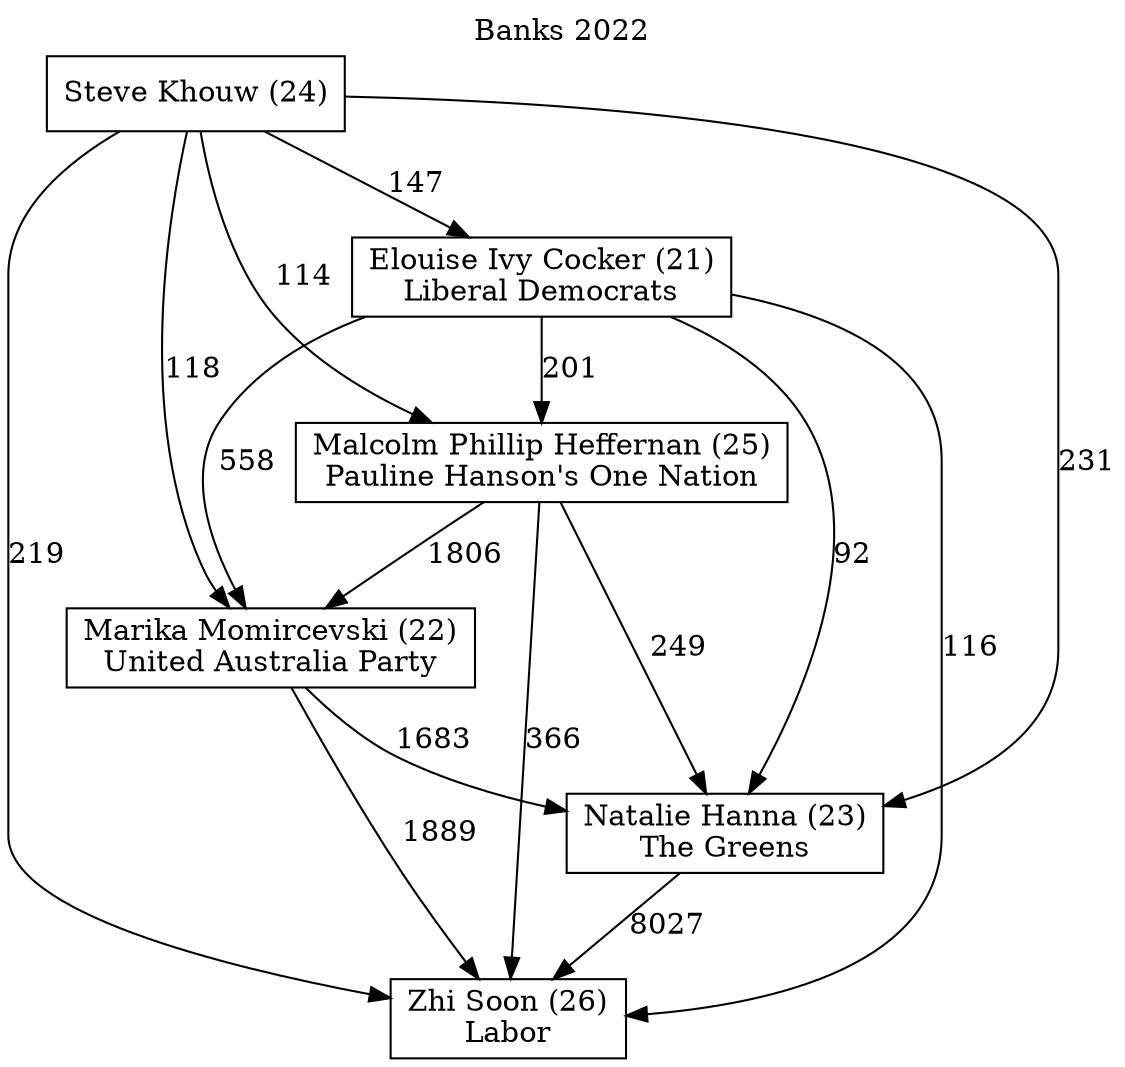 // House preference flow
digraph "Zhi Soon (26)_Banks_2022" {
	graph [label="Banks 2022" labelloc=t mclimit=10]
	node [shape=box]
	"Zhi Soon (26)" [label="Zhi Soon (26)
Labor"]
	"Natalie Hanna (23)" [label="Natalie Hanna (23)
The Greens"]
	"Marika Momircevski (22)" [label="Marika Momircevski (22)
United Australia Party"]
	"Malcolm Phillip Heffernan (25)" [label="Malcolm Phillip Heffernan (25)
Pauline Hanson's One Nation"]
	"Elouise Ivy Cocker (21)" [label="Elouise Ivy Cocker (21)
Liberal Democrats"]
	"Steve Khouw (24)" [label="Steve Khouw (24)
"]
	"Natalie Hanna (23)" -> "Zhi Soon (26)" [label=8027]
	"Marika Momircevski (22)" -> "Natalie Hanna (23)" [label=1683]
	"Malcolm Phillip Heffernan (25)" -> "Marika Momircevski (22)" [label=1806]
	"Elouise Ivy Cocker (21)" -> "Malcolm Phillip Heffernan (25)" [label=201]
	"Steve Khouw (24)" -> "Elouise Ivy Cocker (21)" [label=147]
	"Marika Momircevski (22)" -> "Zhi Soon (26)" [label=1889]
	"Malcolm Phillip Heffernan (25)" -> "Zhi Soon (26)" [label=366]
	"Elouise Ivy Cocker (21)" -> "Zhi Soon (26)" [label=116]
	"Steve Khouw (24)" -> "Zhi Soon (26)" [label=219]
	"Steve Khouw (24)" -> "Malcolm Phillip Heffernan (25)" [label=114]
	"Elouise Ivy Cocker (21)" -> "Marika Momircevski (22)" [label=558]
	"Steve Khouw (24)" -> "Marika Momircevski (22)" [label=118]
	"Malcolm Phillip Heffernan (25)" -> "Natalie Hanna (23)" [label=249]
	"Elouise Ivy Cocker (21)" -> "Natalie Hanna (23)" [label=92]
	"Steve Khouw (24)" -> "Natalie Hanna (23)" [label=231]
}
